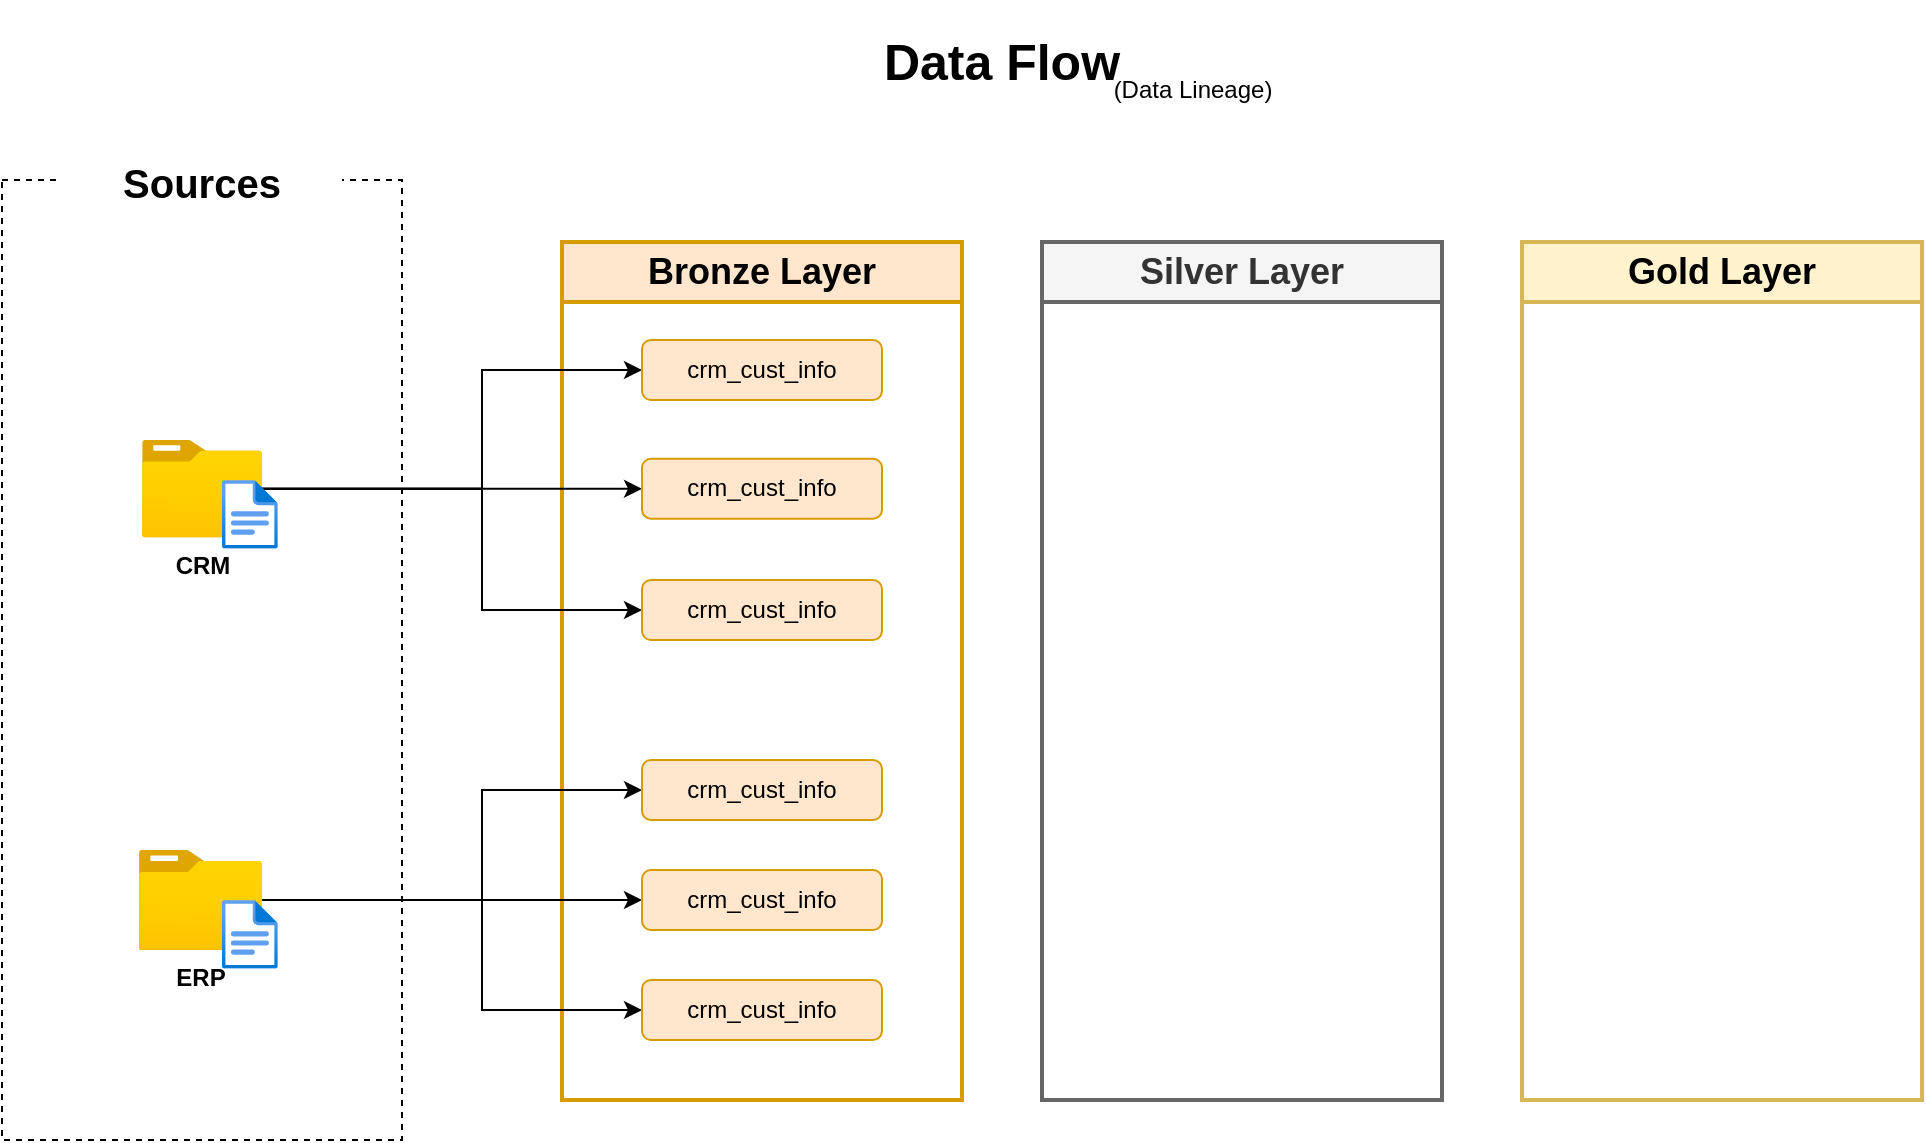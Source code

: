 <mxfile version="26.0.16">
  <diagram name="Page-1" id="LFGb-Bz6WokvGtFSf8B8">
    <mxGraphModel dx="1165" dy="656" grid="1" gridSize="10" guides="1" tooltips="1" connect="1" arrows="1" fold="1" page="1" pageScale="1" pageWidth="1600" pageHeight="1200" math="0" shadow="0">
      <root>
        <mxCell id="0" />
        <mxCell id="1" parent="0" />
        <mxCell id="N0iufMa6y9RavnVxZ0Gz-1" value="" style="rounded=0;whiteSpace=wrap;html=1;dashed=1;fillColor=none;" parent="1" vertex="1">
          <mxGeometry x="120" y="280" width="200" height="480" as="geometry" />
        </mxCell>
        <mxCell id="N0iufMa6y9RavnVxZ0Gz-6" value="&lt;font style=&quot;font-size: 20px;&quot;&gt;&lt;b&gt;Sources&lt;/b&gt;&lt;/font&gt;" style="rounded=0;whiteSpace=wrap;html=1;fillColor=default;strokeColor=none;" parent="1" vertex="1">
          <mxGeometry x="150" y="261" width="140" height="40" as="geometry" />
        </mxCell>
        <mxCell id="N0iufMa6y9RavnVxZ0Gz-17" value="" style="rounded=0;whiteSpace=wrap;html=1;fillColor=none;strokeWidth=2;strokeColor=#d79b00;" parent="1" vertex="1">
          <mxGeometry x="400" y="340" width="200" height="400" as="geometry" />
        </mxCell>
        <mxCell id="N0iufMa6y9RavnVxZ0Gz-18" value="&lt;font style=&quot;font-size: 18px;&quot;&gt;&lt;b style=&quot;&quot;&gt;Bronze Layer&lt;/b&gt;&lt;/font&gt;" style="rounded=0;whiteSpace=wrap;html=1;fillColor=#ffe6cc;strokeColor=#d79b00;strokeWidth=2;" parent="1" vertex="1">
          <mxGeometry x="400" y="311" width="200" height="30" as="geometry" />
        </mxCell>
        <mxCell id="N0iufMa6y9RavnVxZ0Gz-19" value="" style="rounded=0;whiteSpace=wrap;html=1;fillColor=none;strokeWidth=2;fontColor=#333333;strokeColor=#666666;" parent="1" vertex="1">
          <mxGeometry x="640" y="341" width="200" height="399" as="geometry" />
        </mxCell>
        <mxCell id="N0iufMa6y9RavnVxZ0Gz-20" value="&lt;font style=&quot;font-size: 18px;&quot;&gt;&lt;b style=&quot;&quot;&gt;Silver Layer&lt;/b&gt;&lt;/font&gt;" style="rounded=0;whiteSpace=wrap;html=1;fillColor=#f5f5f5;fontColor=#333333;strokeColor=#666666;strokeWidth=2;" parent="1" vertex="1">
          <mxGeometry x="640" y="311" width="200" height="30" as="geometry" />
        </mxCell>
        <mxCell id="N0iufMa6y9RavnVxZ0Gz-21" value="" style="rounded=0;whiteSpace=wrap;html=1;fillColor=none;strokeColor=#d6b656;strokeWidth=2;" parent="1" vertex="1">
          <mxGeometry x="880" y="340" width="200" height="400" as="geometry" />
        </mxCell>
        <mxCell id="N0iufMa6y9RavnVxZ0Gz-22" value="&lt;font style=&quot;font-size: 18px;&quot;&gt;&lt;b style=&quot;&quot;&gt;Gold Layer&lt;/b&gt;&lt;/font&gt;" style="rounded=0;whiteSpace=wrap;html=1;fillColor=#fff2cc;strokeColor=#d6b656;strokeWidth=2;" parent="1" vertex="1">
          <mxGeometry x="880" y="311" width="200" height="30" as="geometry" />
        </mxCell>
        <mxCell id="TGWx9lwykgIyTP0sSRGu-14" style="edgeStyle=orthogonalEdgeStyle;rounded=0;orthogonalLoop=1;jettySize=auto;html=1;" edge="1" parent="1" source="N0iufMa6y9RavnVxZ0Gz-23" target="TGWx9lwykgIyTP0sSRGu-2">
          <mxGeometry relative="1" as="geometry" />
        </mxCell>
        <mxCell id="TGWx9lwykgIyTP0sSRGu-15" style="edgeStyle=orthogonalEdgeStyle;rounded=0;orthogonalLoop=1;jettySize=auto;html=1;entryX=0;entryY=0.5;entryDx=0;entryDy=0;" edge="1" parent="1" source="N0iufMa6y9RavnVxZ0Gz-23" target="TGWx9lwykgIyTP0sSRGu-1">
          <mxGeometry relative="1" as="geometry">
            <Array as="points">
              <mxPoint x="360" y="434" />
              <mxPoint x="360" y="375" />
            </Array>
          </mxGeometry>
        </mxCell>
        <mxCell id="TGWx9lwykgIyTP0sSRGu-16" style="edgeStyle=orthogonalEdgeStyle;rounded=0;orthogonalLoop=1;jettySize=auto;html=1;entryX=0;entryY=0.5;entryDx=0;entryDy=0;" edge="1" parent="1" source="N0iufMa6y9RavnVxZ0Gz-23" target="TGWx9lwykgIyTP0sSRGu-4">
          <mxGeometry relative="1" as="geometry">
            <Array as="points">
              <mxPoint x="360" y="434" />
              <mxPoint x="360" y="495" />
            </Array>
          </mxGeometry>
        </mxCell>
        <mxCell id="N0iufMa6y9RavnVxZ0Gz-23" value="&lt;b&gt;CRM&lt;/b&gt;" style="image;aspect=fixed;html=1;points=[];align=center;fontSize=12;image=img/lib/azure2/general/Folder_Blank.svg;" parent="1" vertex="1">
          <mxGeometry x="190" y="410" width="60" height="48.69" as="geometry" />
        </mxCell>
        <mxCell id="N0iufMa6y9RavnVxZ0Gz-43" value="" style="image;aspect=fixed;html=1;points=[];align=center;fontSize=12;image=img/lib/azure2/general/File.svg;" parent="1" vertex="1">
          <mxGeometry x="230" y="430" width="27.9" height="34.36" as="geometry" />
        </mxCell>
        <mxCell id="TGWx9lwykgIyTP0sSRGu-7" value="" style="edgeStyle=orthogonalEdgeStyle;rounded=0;orthogonalLoop=1;jettySize=auto;html=1;entryX=0;entryY=0.5;entryDx=0;entryDy=0;" edge="1" parent="1" source="N0iufMa6y9RavnVxZ0Gz-77" target="TGWx9lwykgIyTP0sSRGu-5">
          <mxGeometry relative="1" as="geometry">
            <Array as="points" />
          </mxGeometry>
        </mxCell>
        <mxCell id="TGWx9lwykgIyTP0sSRGu-11" style="edgeStyle=orthogonalEdgeStyle;rounded=0;orthogonalLoop=1;jettySize=auto;html=1;entryX=0;entryY=0.5;entryDx=0;entryDy=0;" edge="1" parent="1" source="N0iufMa6y9RavnVxZ0Gz-77" target="TGWx9lwykgIyTP0sSRGu-3">
          <mxGeometry relative="1" as="geometry">
            <Array as="points">
              <mxPoint x="360" y="640" />
              <mxPoint x="360" y="585" />
            </Array>
          </mxGeometry>
        </mxCell>
        <mxCell id="TGWx9lwykgIyTP0sSRGu-13" style="edgeStyle=orthogonalEdgeStyle;rounded=0;orthogonalLoop=1;jettySize=auto;html=1;entryX=0;entryY=0.5;entryDx=0;entryDy=0;" edge="1" parent="1" source="N0iufMa6y9RavnVxZ0Gz-77" target="TGWx9lwykgIyTP0sSRGu-6">
          <mxGeometry relative="1" as="geometry">
            <Array as="points">
              <mxPoint x="360" y="640" />
              <mxPoint x="360" y="695" />
            </Array>
          </mxGeometry>
        </mxCell>
        <mxCell id="N0iufMa6y9RavnVxZ0Gz-77" value="&lt;b&gt;ERP&lt;/b&gt;" style="image;aspect=fixed;html=1;points=[];align=center;fontSize=12;image=img/lib/azure2/general/Folder_Blank.svg;" parent="1" vertex="1">
          <mxGeometry x="188.39" y="615" width="61.61" height="50" as="geometry" />
        </mxCell>
        <mxCell id="N0iufMa6y9RavnVxZ0Gz-78" value="" style="image;aspect=fixed;html=1;points=[];align=center;fontSize=12;image=img/lib/azure2/general/File.svg;" parent="1" vertex="1">
          <mxGeometry x="230" y="640" width="27.9" height="34.36" as="geometry" />
        </mxCell>
        <mxCell id="N0iufMa6y9RavnVxZ0Gz-92" value="" style="endArrow=classic;html=1;rounded=0;strokeColor=#6c8ebf;align=center;verticalAlign=middle;fontFamily=Helvetica;fontSize=11;fontColor=default;labelBackgroundColor=default;fillColor=#dae8fc;dashed=1;" parent="1" edge="1">
          <mxGeometry width="50" height="50" relative="1" as="geometry">
            <mxPoint x="739.33" y="418.69" as="sourcePoint" />
            <mxPoint x="739.33" y="418.69" as="targetPoint" />
          </mxGeometry>
        </mxCell>
        <mxCell id="TGWx9lwykgIyTP0sSRGu-1" value="crm_cust_info" style="rounded=1;whiteSpace=wrap;html=1;fillColor=#ffe6cc;strokeColor=#d79b00;" vertex="1" parent="1">
          <mxGeometry x="440" y="360" width="120" height="30" as="geometry" />
        </mxCell>
        <mxCell id="TGWx9lwykgIyTP0sSRGu-2" value="crm_cust_info" style="rounded=1;whiteSpace=wrap;html=1;fillColor=#ffe6cc;strokeColor=#d79b00;" vertex="1" parent="1">
          <mxGeometry x="440" y="419.35" width="120" height="30" as="geometry" />
        </mxCell>
        <mxCell id="TGWx9lwykgIyTP0sSRGu-3" value="crm_cust_info" style="rounded=1;whiteSpace=wrap;html=1;fillColor=#ffe6cc;strokeColor=#d79b00;" vertex="1" parent="1">
          <mxGeometry x="440" y="570" width="120" height="30" as="geometry" />
        </mxCell>
        <mxCell id="TGWx9lwykgIyTP0sSRGu-4" value="crm_cust_info" style="rounded=1;whiteSpace=wrap;html=1;fillColor=#ffe6cc;strokeColor=#d79b00;" vertex="1" parent="1">
          <mxGeometry x="440" y="480" width="120" height="30" as="geometry" />
        </mxCell>
        <mxCell id="TGWx9lwykgIyTP0sSRGu-5" value="crm_cust_info" style="rounded=1;whiteSpace=wrap;html=1;fillColor=#ffe6cc;strokeColor=#d79b00;" vertex="1" parent="1">
          <mxGeometry x="440" y="625" width="120" height="30" as="geometry" />
        </mxCell>
        <mxCell id="TGWx9lwykgIyTP0sSRGu-6" value="crm_cust_info" style="rounded=1;whiteSpace=wrap;html=1;fillColor=#ffe6cc;strokeColor=#d79b00;" vertex="1" parent="1">
          <mxGeometry x="440" y="680" width="120" height="30" as="geometry" />
        </mxCell>
        <mxCell id="TGWx9lwykgIyTP0sSRGu-19" value="&lt;font style=&quot;font-size: 25px;&quot;&gt;&lt;b style=&quot;&quot;&gt;Data Flow&lt;/b&gt;&lt;/font&gt;" style="rounded=1;whiteSpace=wrap;html=1;fillColor=none;strokeColor=none;" vertex="1" parent="1">
          <mxGeometry x="500" y="190" width="240" height="60" as="geometry" />
        </mxCell>
        <mxCell id="TGWx9lwykgIyTP0sSRGu-20" value="(Data Lineage)" style="text;html=1;align=center;verticalAlign=middle;resizable=0;points=[];autosize=1;strokeColor=none;fillColor=none;" vertex="1" parent="1">
          <mxGeometry x="665" y="220" width="100" height="30" as="geometry" />
        </mxCell>
      </root>
    </mxGraphModel>
  </diagram>
</mxfile>
